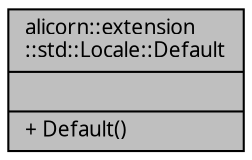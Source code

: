 digraph "alicorn::extension::std::Locale::Default"
{
 // INTERACTIVE_SVG=YES
  edge [fontname="Verdana",fontsize="10",labelfontname="Verdana",labelfontsize="10"];
  node [fontname="Verdana",fontsize="10",shape=record];
  Node1 [label="{alicorn::extension\l::std::Locale::Default\n||+ Default()\l}",height=0.2,width=0.4,color="black", fillcolor="grey75", style="filled", fontcolor="black"];
}

